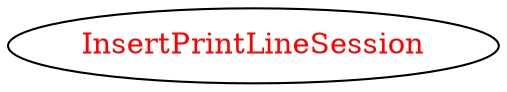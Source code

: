 digraph dependencyGraph {
 concentrate=true;
 ranksep="2.0";
 rankdir="LR"; 
 splines="ortho";
"InsertPrintLineSession" [fontcolor="red"];
}